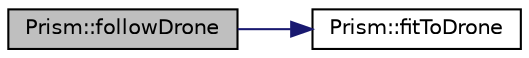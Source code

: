digraph "Prism::followDrone"
{
  edge [fontname="Helvetica",fontsize="10",labelfontname="Helvetica",labelfontsize="10"];
  node [fontname="Helvetica",fontsize="10",shape=record];
  rankdir="LR";
  Node16 [label="Prism::followDrone",height=0.2,width=0.4,color="black", fillcolor="grey75", style="filled", fontcolor="black"];
  Node16 -> Node17 [color="midnightblue",fontsize="10",style="solid",fontname="Helvetica"];
  Node17 [label="Prism::fitToDrone",height=0.2,width=0.4,color="black", fillcolor="white", style="filled",URL="$class_prism.html#a85fea188069323e696f733a629f8db58",tooltip="Translates rotor(prism) by a tiny bit just to nicely fit the hull. "];
}
